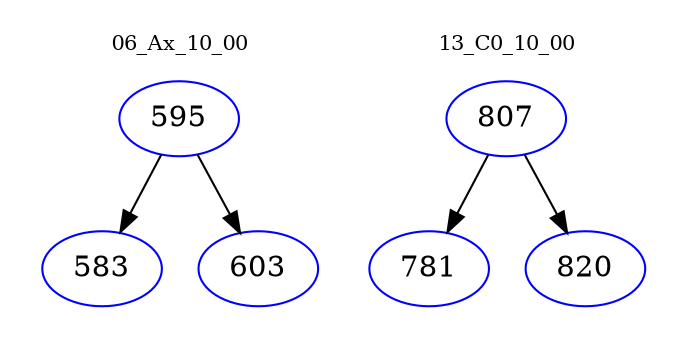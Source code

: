 digraph{
subgraph cluster_0 {
color = white
label = "06_Ax_10_00";
fontsize=10;
T0_595 [label="595", color="blue"]
T0_595 -> T0_583 [color="black"]
T0_583 [label="583", color="blue"]
T0_595 -> T0_603 [color="black"]
T0_603 [label="603", color="blue"]
}
subgraph cluster_1 {
color = white
label = "13_C0_10_00";
fontsize=10;
T1_807 [label="807", color="blue"]
T1_807 -> T1_781 [color="black"]
T1_781 [label="781", color="blue"]
T1_807 -> T1_820 [color="black"]
T1_820 [label="820", color="blue"]
}
}
